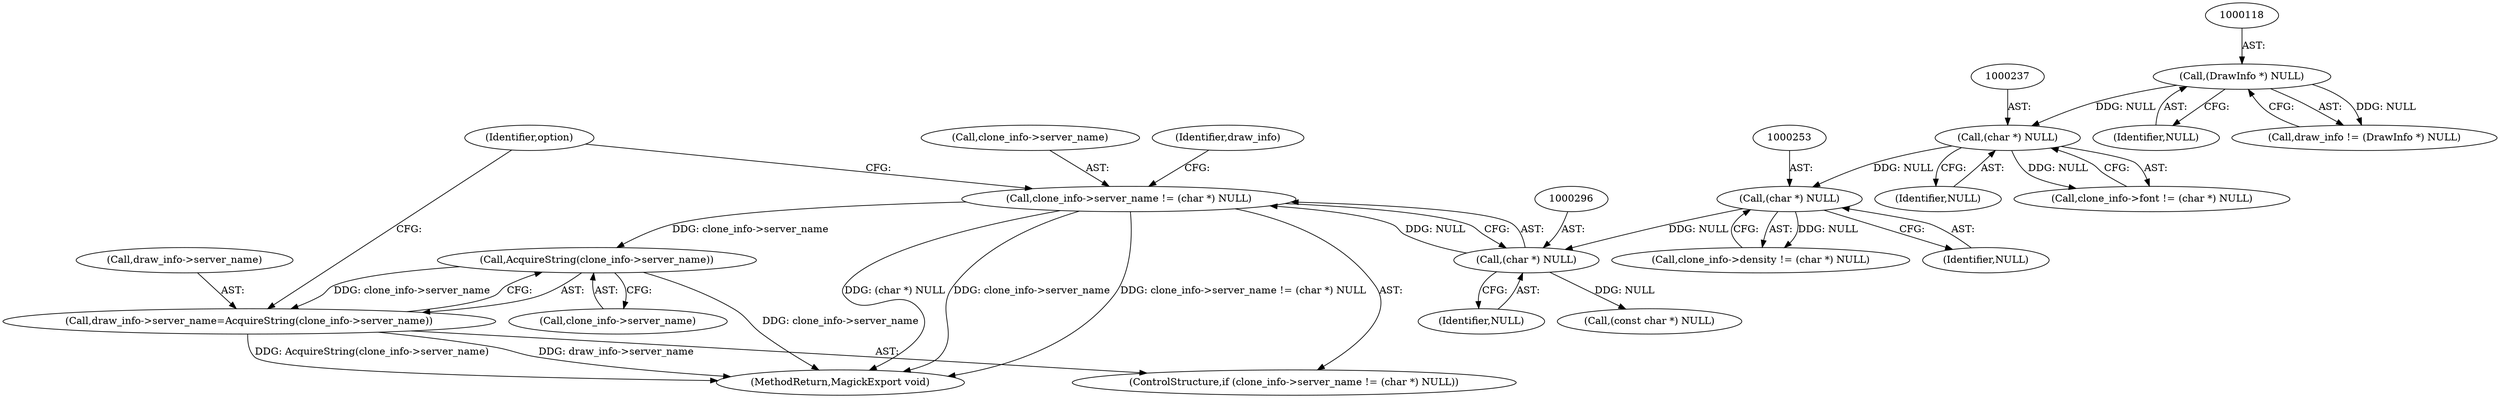 digraph "0_ImageMagick_726812fa2fa7ce16bcf58f6e115f65427a1c0950_4@pointer" {
"1000291" [label="(Call,clone_info->server_name != (char *) NULL)"];
"1000295" [label="(Call,(char *) NULL)"];
"1000252" [label="(Call,(char *) NULL)"];
"1000236" [label="(Call,(char *) NULL)"];
"1000117" [label="(Call,(DrawInfo *) NULL)"];
"1000302" [label="(Call,AcquireString(clone_info->server_name))"];
"1000298" [label="(Call,draw_info->server_name=AcquireString(clone_info->server_name))"];
"1000291" [label="(Call,clone_info->server_name != (char *) NULL)"];
"1000238" [label="(Identifier,NULL)"];
"1000606" [label="(MethodReturn,MagickExport void)"];
"1000307" [label="(Identifier,option)"];
"1000232" [label="(Call,clone_info->font != (char *) NULL)"];
"1000252" [label="(Call,(char *) NULL)"];
"1000119" [label="(Identifier,NULL)"];
"1000299" [label="(Call,draw_info->server_name)"];
"1000303" [label="(Call,clone_info->server_name)"];
"1000297" [label="(Identifier,NULL)"];
"1000292" [label="(Call,clone_info->server_name)"];
"1000236" [label="(Call,(char *) NULL)"];
"1000302" [label="(Call,AcquireString(clone_info->server_name))"];
"1000254" [label="(Identifier,NULL)"];
"1000248" [label="(Call,clone_info->density != (char *) NULL)"];
"1000115" [label="(Call,draw_info != (DrawInfo *) NULL)"];
"1000314" [label="(Call,(const char *) NULL)"];
"1000300" [label="(Identifier,draw_info)"];
"1000117" [label="(Call,(DrawInfo *) NULL)"];
"1000295" [label="(Call,(char *) NULL)"];
"1000298" [label="(Call,draw_info->server_name=AcquireString(clone_info->server_name))"];
"1000290" [label="(ControlStructure,if (clone_info->server_name != (char *) NULL))"];
"1000291" -> "1000290"  [label="AST: "];
"1000291" -> "1000295"  [label="CFG: "];
"1000292" -> "1000291"  [label="AST: "];
"1000295" -> "1000291"  [label="AST: "];
"1000300" -> "1000291"  [label="CFG: "];
"1000307" -> "1000291"  [label="CFG: "];
"1000291" -> "1000606"  [label="DDG: clone_info->server_name != (char *) NULL"];
"1000291" -> "1000606"  [label="DDG: clone_info->server_name"];
"1000291" -> "1000606"  [label="DDG: (char *) NULL"];
"1000295" -> "1000291"  [label="DDG: NULL"];
"1000291" -> "1000302"  [label="DDG: clone_info->server_name"];
"1000295" -> "1000297"  [label="CFG: "];
"1000296" -> "1000295"  [label="AST: "];
"1000297" -> "1000295"  [label="AST: "];
"1000252" -> "1000295"  [label="DDG: NULL"];
"1000295" -> "1000314"  [label="DDG: NULL"];
"1000252" -> "1000248"  [label="AST: "];
"1000252" -> "1000254"  [label="CFG: "];
"1000253" -> "1000252"  [label="AST: "];
"1000254" -> "1000252"  [label="AST: "];
"1000248" -> "1000252"  [label="CFG: "];
"1000252" -> "1000248"  [label="DDG: NULL"];
"1000236" -> "1000252"  [label="DDG: NULL"];
"1000236" -> "1000232"  [label="AST: "];
"1000236" -> "1000238"  [label="CFG: "];
"1000237" -> "1000236"  [label="AST: "];
"1000238" -> "1000236"  [label="AST: "];
"1000232" -> "1000236"  [label="CFG: "];
"1000236" -> "1000232"  [label="DDG: NULL"];
"1000117" -> "1000236"  [label="DDG: NULL"];
"1000117" -> "1000115"  [label="AST: "];
"1000117" -> "1000119"  [label="CFG: "];
"1000118" -> "1000117"  [label="AST: "];
"1000119" -> "1000117"  [label="AST: "];
"1000115" -> "1000117"  [label="CFG: "];
"1000117" -> "1000115"  [label="DDG: NULL"];
"1000302" -> "1000298"  [label="AST: "];
"1000302" -> "1000303"  [label="CFG: "];
"1000303" -> "1000302"  [label="AST: "];
"1000298" -> "1000302"  [label="CFG: "];
"1000302" -> "1000606"  [label="DDG: clone_info->server_name"];
"1000302" -> "1000298"  [label="DDG: clone_info->server_name"];
"1000298" -> "1000290"  [label="AST: "];
"1000299" -> "1000298"  [label="AST: "];
"1000307" -> "1000298"  [label="CFG: "];
"1000298" -> "1000606"  [label="DDG: draw_info->server_name"];
"1000298" -> "1000606"  [label="DDG: AcquireString(clone_info->server_name)"];
}
